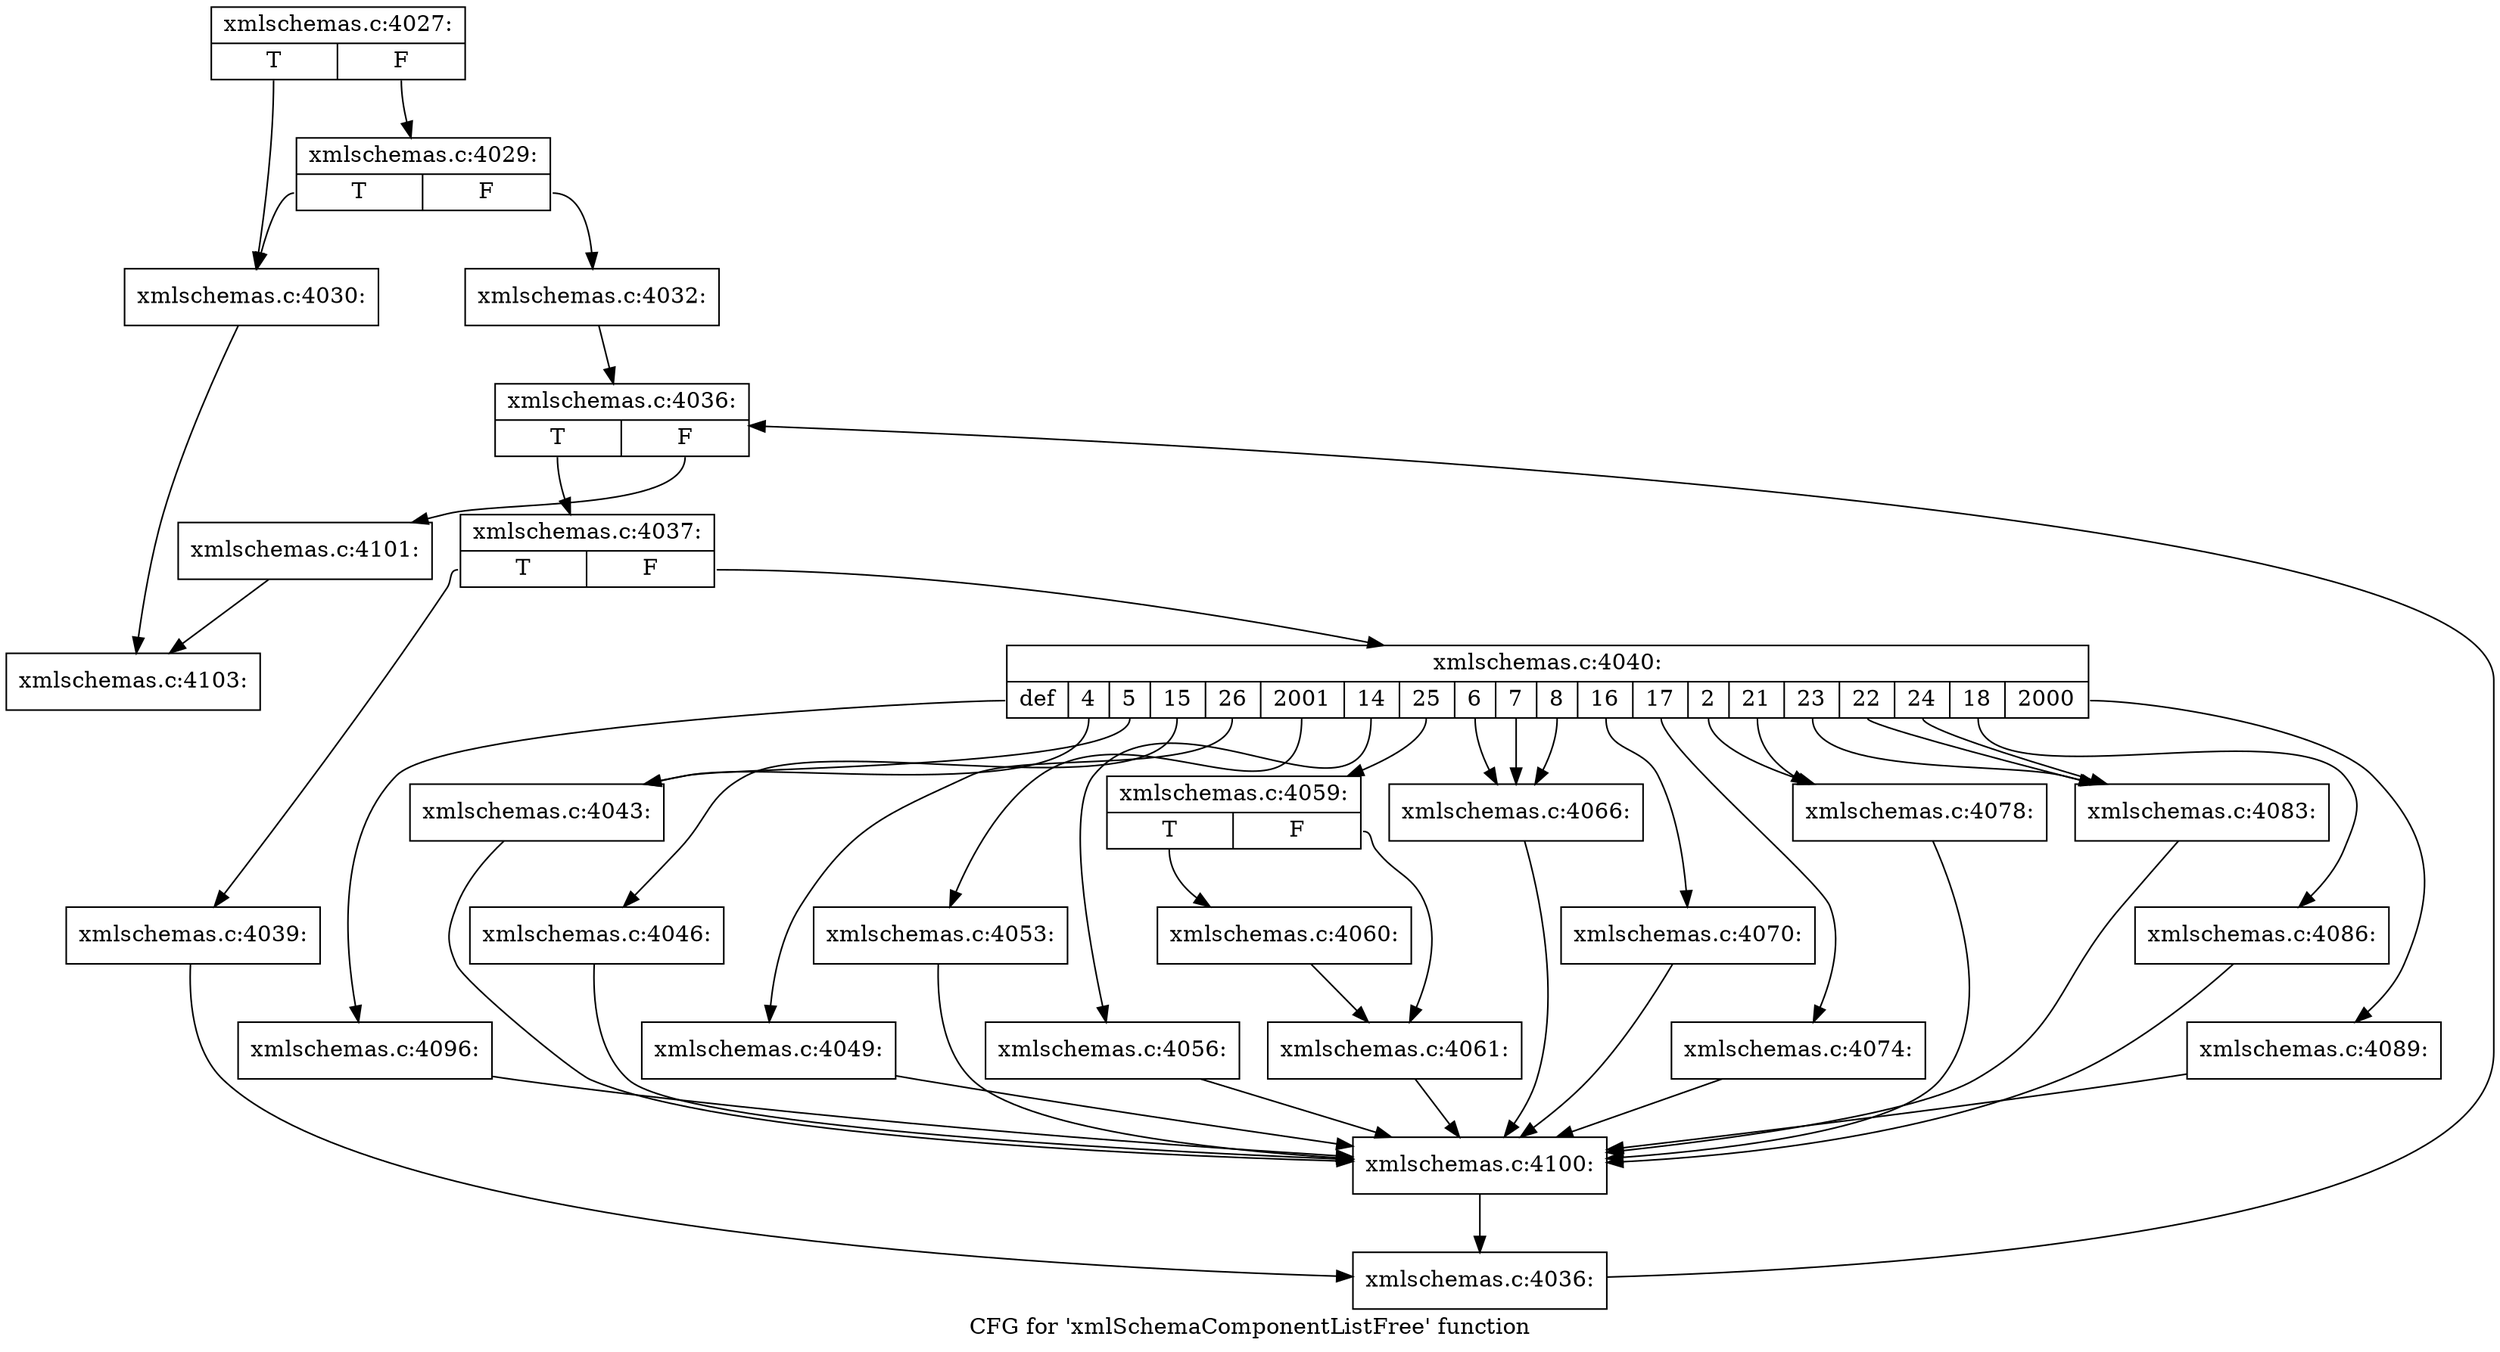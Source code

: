 digraph "CFG for 'xmlSchemaComponentListFree' function" {
	label="CFG for 'xmlSchemaComponentListFree' function";

	Node0x4a6d520 [shape=record,label="{xmlschemas.c:4027:|{<s0>T|<s1>F}}"];
	Node0x4a6d520:s0 -> Node0x4b1a620;
	Node0x4a6d520:s1 -> Node0x4b1a6c0;
	Node0x4b1a6c0 [shape=record,label="{xmlschemas.c:4029:|{<s0>T|<s1>F}}"];
	Node0x4b1a6c0:s0 -> Node0x4b1a620;
	Node0x4b1a6c0:s1 -> Node0x4b1a670;
	Node0x4b1a620 [shape=record,label="{xmlschemas.c:4030:}"];
	Node0x4b1a620 -> Node0x4b19960;
	Node0x4b1a670 [shape=record,label="{xmlschemas.c:4032:}"];
	Node0x4b1a670 -> Node0x4b1c6d0;
	Node0x4b1c6d0 [shape=record,label="{xmlschemas.c:4036:|{<s0>T|<s1>F}}"];
	Node0x4b1c6d0:s0 -> Node0x4b1c9b0;
	Node0x4b1c6d0:s1 -> Node0x4b1c530;
	Node0x4b1c9b0 [shape=record,label="{xmlschemas.c:4037:|{<s0>T|<s1>F}}"];
	Node0x4b1c9b0:s0 -> Node0x4b1d0f0;
	Node0x4b1c9b0:s1 -> Node0x4b1d140;
	Node0x4b1d0f0 [shape=record,label="{xmlschemas.c:4039:}"];
	Node0x4b1d0f0 -> Node0x4b1c920;
	Node0x4b1d140 [shape=record,label="{xmlschemas.c:4040:|{<s0>def|<s1>4|<s2>5|<s3>15|<s4>26|<s5>2001|<s6>14|<s7>25|<s8>6|<s9>7|<s10>8|<s11>16|<s12>17|<s13>2|<s14>21|<s15>23|<s16>22|<s17>24|<s18>18|<s19>2000}}"];
	Node0x4b1d140:s0 -> Node0x4b1d6c0;
	Node0x4b1d140:s1 -> Node0x4b1da00;
	Node0x4b1d140:s2 -> Node0x4b1da00;
	Node0x4b1d140:s3 -> Node0x4b1dd40;
	Node0x4b1d140:s4 -> Node0x4b1e640;
	Node0x4b1d140:s5 -> Node0x4b1ee10;
	Node0x4b1d140:s6 -> Node0x4b1e420;
	Node0x4b1d140:s7 -> Node0x4b1dfd0;
	Node0x4b1d140:s8 -> Node0x4b20630;
	Node0x4b1d140:s9 -> Node0x4b20630;
	Node0x4b1d140:s10 -> Node0x4b20630;
	Node0x4b1d140:s11 -> Node0x4b1e1a0;
	Node0x4b1d140:s12 -> Node0x47f1560;
	Node0x4b1d140:s13 -> Node0x4b23910;
	Node0x4b1d140:s14 -> Node0x4b23910;
	Node0x4b1d140:s15 -> Node0x4b244c0;
	Node0x4b1d140:s16 -> Node0x4b244c0;
	Node0x4b1d140:s17 -> Node0x4b244c0;
	Node0x4b1d140:s18 -> Node0x47f1870;
	Node0x4b1d140:s19 -> Node0x4b23ae0;
	Node0x4b1da00 [shape=record,label="{xmlschemas.c:4043:}"];
	Node0x4b1da00 -> Node0x4b1d4b0;
	Node0x4b1dd40 [shape=record,label="{xmlschemas.c:4046:}"];
	Node0x4b1dd40 -> Node0x4b1d4b0;
	Node0x4b1e640 [shape=record,label="{xmlschemas.c:4049:}"];
	Node0x4b1e640 -> Node0x4b1d4b0;
	Node0x4b1ee10 [shape=record,label="{xmlschemas.c:4053:}"];
	Node0x4b1ee10 -> Node0x4b1d4b0;
	Node0x4b1e420 [shape=record,label="{xmlschemas.c:4056:}"];
	Node0x4b1e420 -> Node0x4b1d4b0;
	Node0x4b1dfd0 [shape=record,label="{xmlschemas.c:4059:|{<s0>T|<s1>F}}"];
	Node0x4b1dfd0:s0 -> Node0x4b1e7d0;
	Node0x4b1dfd0:s1 -> Node0x4b1f070;
	Node0x4b1e7d0 [shape=record,label="{xmlschemas.c:4060:}"];
	Node0x4b1e7d0 -> Node0x4b1f070;
	Node0x4b1f070 [shape=record,label="{xmlschemas.c:4061:}"];
	Node0x4b1f070 -> Node0x4b1d4b0;
	Node0x4b20630 [shape=record,label="{xmlschemas.c:4066:}"];
	Node0x4b20630 -> Node0x4b1d4b0;
	Node0x4b1e1a0 [shape=record,label="{xmlschemas.c:4070:}"];
	Node0x4b1e1a0 -> Node0x4b1d4b0;
	Node0x47f1560 [shape=record,label="{xmlschemas.c:4074:}"];
	Node0x47f1560 -> Node0x4b1d4b0;
	Node0x4b23910 [shape=record,label="{xmlschemas.c:4078:}"];
	Node0x4b23910 -> Node0x4b1d4b0;
	Node0x4b244c0 [shape=record,label="{xmlschemas.c:4083:}"];
	Node0x4b244c0 -> Node0x4b1d4b0;
	Node0x47f1870 [shape=record,label="{xmlschemas.c:4086:}"];
	Node0x47f1870 -> Node0x4b1d4b0;
	Node0x4b23ae0 [shape=record,label="{xmlschemas.c:4089:}"];
	Node0x4b23ae0 -> Node0x4b1d4b0;
	Node0x4b1d6c0 [shape=record,label="{xmlschemas.c:4096:}"];
	Node0x4b1d6c0 -> Node0x4b1d4b0;
	Node0x4b1d4b0 [shape=record,label="{xmlschemas.c:4100:}"];
	Node0x4b1d4b0 -> Node0x4b1c920;
	Node0x4b1c920 [shape=record,label="{xmlschemas.c:4036:}"];
	Node0x4b1c920 -> Node0x4b1c6d0;
	Node0x4b1c530 [shape=record,label="{xmlschemas.c:4101:}"];
	Node0x4b1c530 -> Node0x4b19960;
	Node0x4b19960 [shape=record,label="{xmlschemas.c:4103:}"];
}
